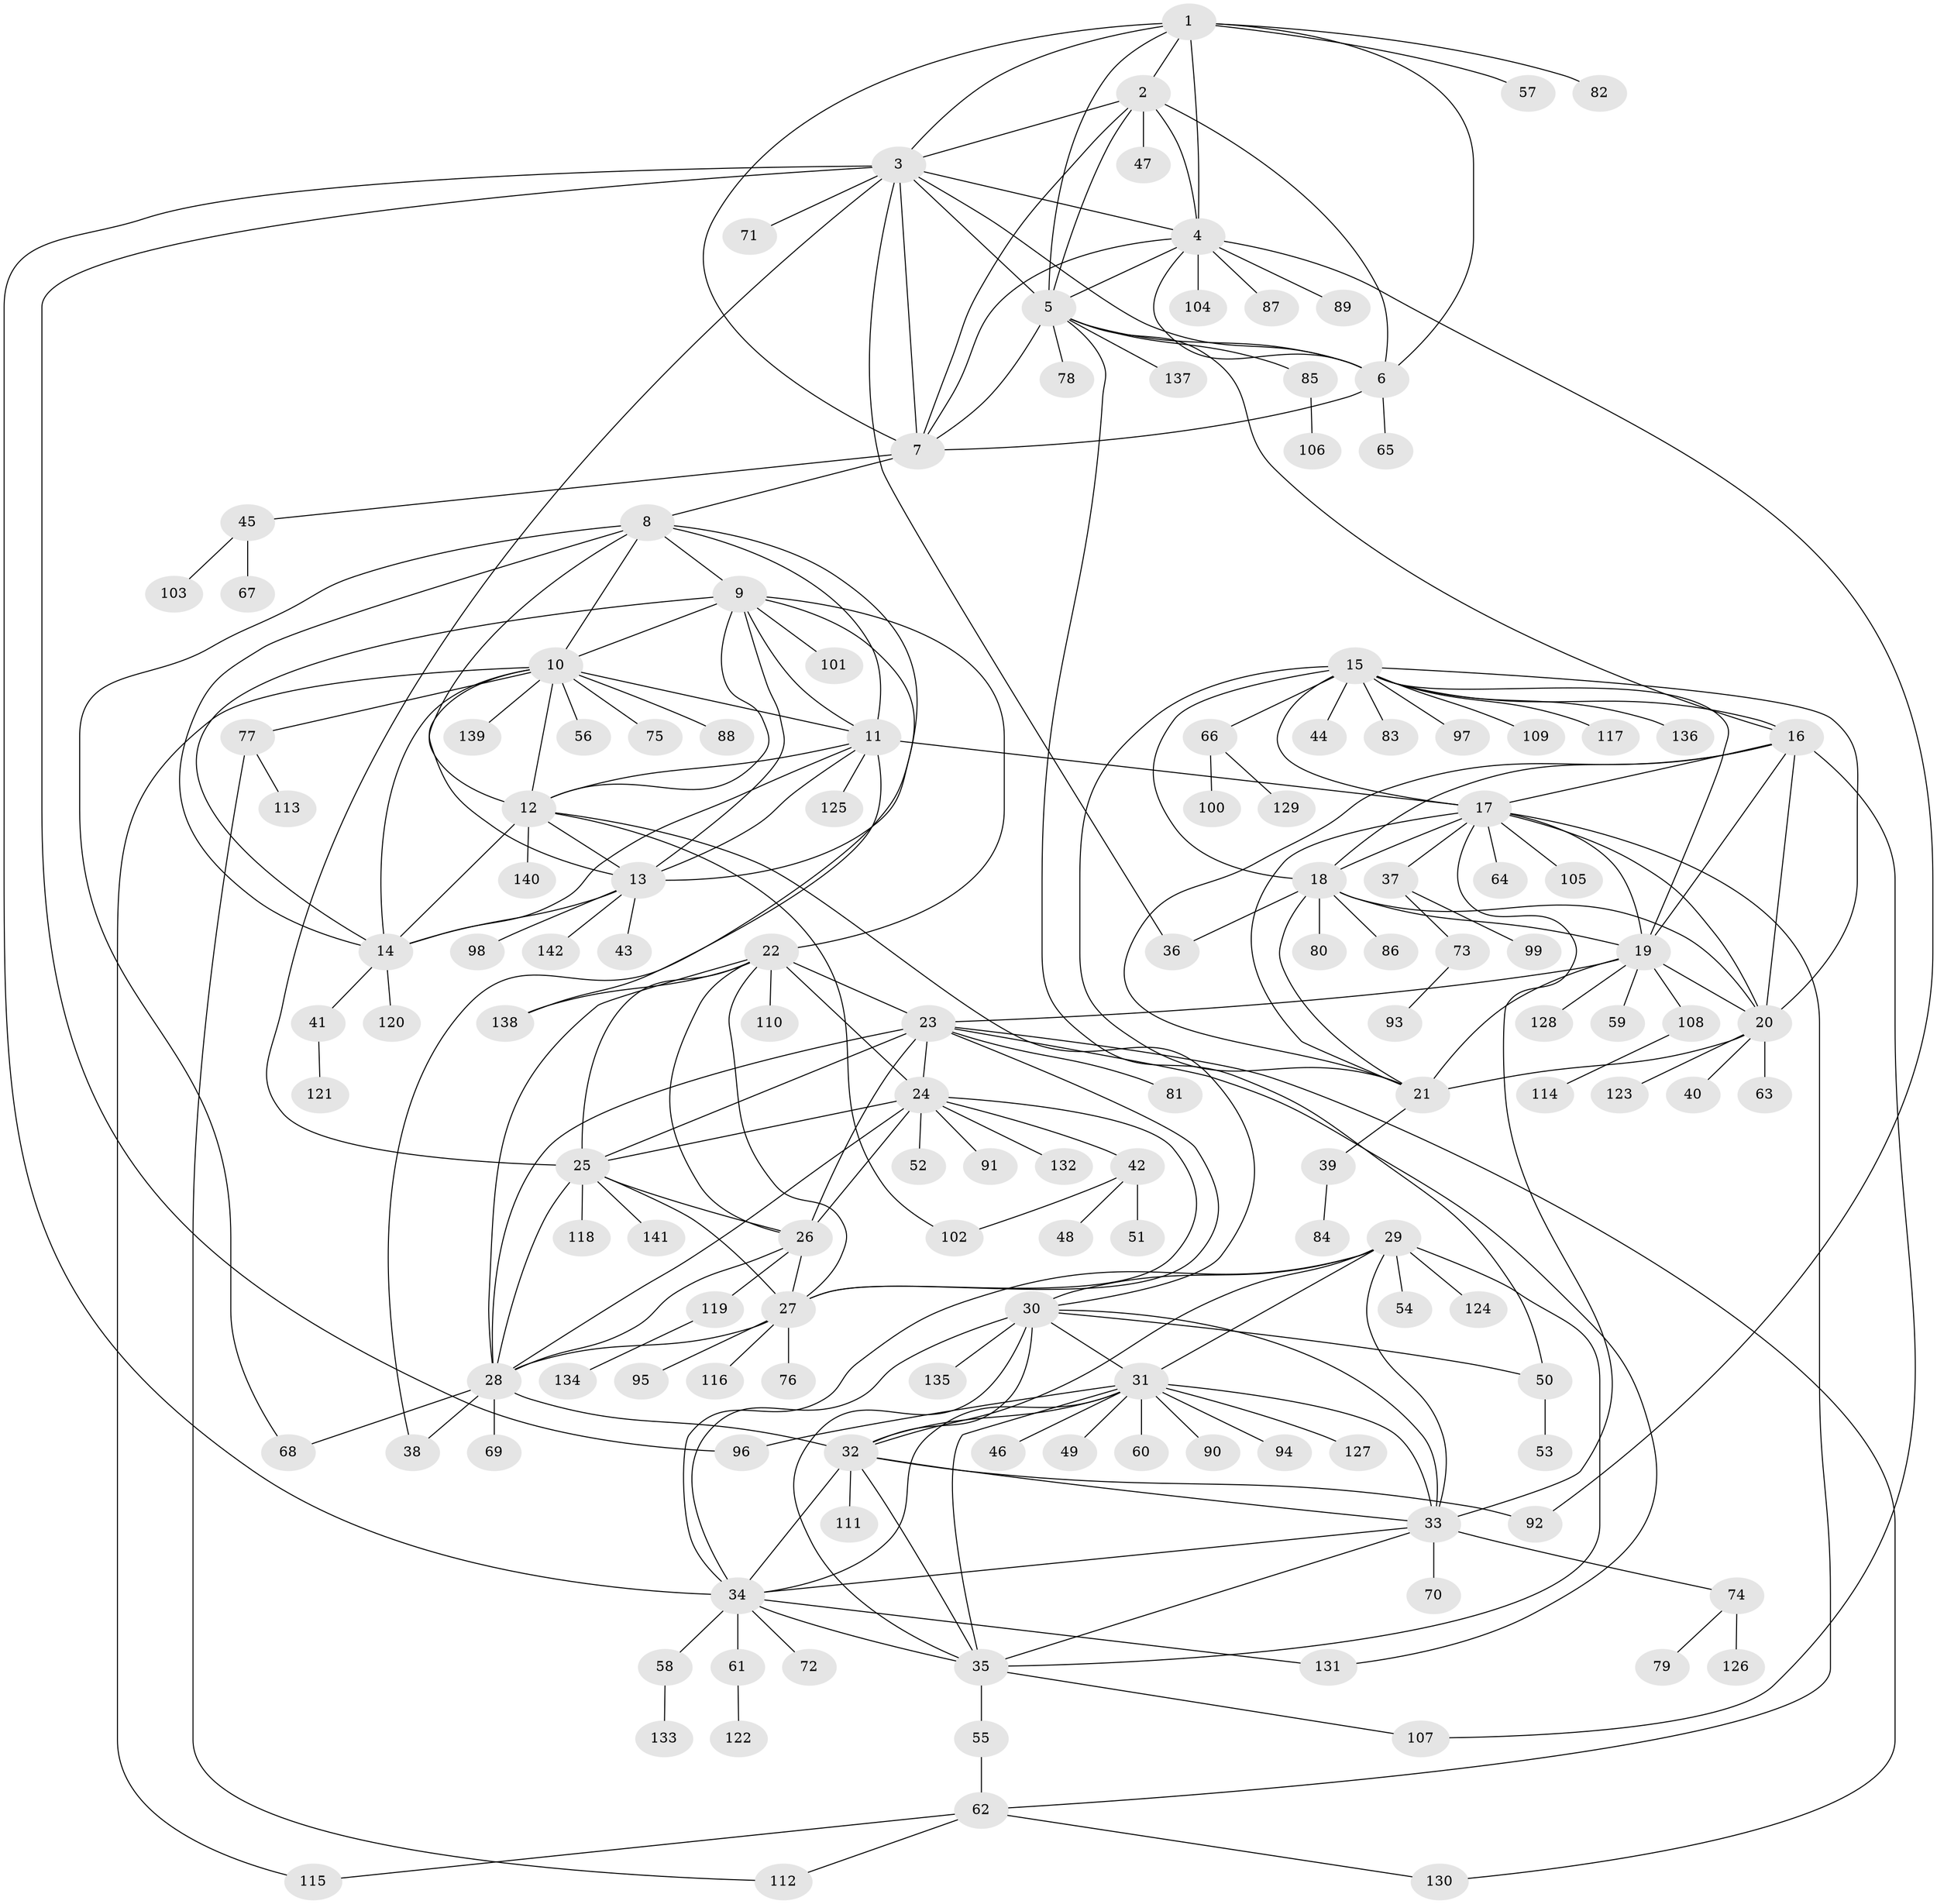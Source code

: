 // Generated by graph-tools (version 1.1) at 2025/11/02/27/25 16:11:36]
// undirected, 142 vertices, 236 edges
graph export_dot {
graph [start="1"]
  node [color=gray90,style=filled];
  1;
  2;
  3;
  4;
  5;
  6;
  7;
  8;
  9;
  10;
  11;
  12;
  13;
  14;
  15;
  16;
  17;
  18;
  19;
  20;
  21;
  22;
  23;
  24;
  25;
  26;
  27;
  28;
  29;
  30;
  31;
  32;
  33;
  34;
  35;
  36;
  37;
  38;
  39;
  40;
  41;
  42;
  43;
  44;
  45;
  46;
  47;
  48;
  49;
  50;
  51;
  52;
  53;
  54;
  55;
  56;
  57;
  58;
  59;
  60;
  61;
  62;
  63;
  64;
  65;
  66;
  67;
  68;
  69;
  70;
  71;
  72;
  73;
  74;
  75;
  76;
  77;
  78;
  79;
  80;
  81;
  82;
  83;
  84;
  85;
  86;
  87;
  88;
  89;
  90;
  91;
  92;
  93;
  94;
  95;
  96;
  97;
  98;
  99;
  100;
  101;
  102;
  103;
  104;
  105;
  106;
  107;
  108;
  109;
  110;
  111;
  112;
  113;
  114;
  115;
  116;
  117;
  118;
  119;
  120;
  121;
  122;
  123;
  124;
  125;
  126;
  127;
  128;
  129;
  130;
  131;
  132;
  133;
  134;
  135;
  136;
  137;
  138;
  139;
  140;
  141;
  142;
  1 -- 2;
  1 -- 3;
  1 -- 4;
  1 -- 5;
  1 -- 6;
  1 -- 7;
  1 -- 57;
  1 -- 82;
  2 -- 3;
  2 -- 4;
  2 -- 5;
  2 -- 6;
  2 -- 7;
  2 -- 47;
  3 -- 4;
  3 -- 5;
  3 -- 6;
  3 -- 7;
  3 -- 25;
  3 -- 34;
  3 -- 36;
  3 -- 71;
  3 -- 96;
  4 -- 5;
  4 -- 6;
  4 -- 7;
  4 -- 87;
  4 -- 89;
  4 -- 92;
  4 -- 104;
  5 -- 6;
  5 -- 7;
  5 -- 16;
  5 -- 50;
  5 -- 78;
  5 -- 85;
  5 -- 137;
  6 -- 7;
  6 -- 65;
  7 -- 8;
  7 -- 45;
  8 -- 9;
  8 -- 10;
  8 -- 11;
  8 -- 12;
  8 -- 13;
  8 -- 14;
  8 -- 68;
  9 -- 10;
  9 -- 11;
  9 -- 12;
  9 -- 13;
  9 -- 14;
  9 -- 22;
  9 -- 38;
  9 -- 101;
  10 -- 11;
  10 -- 12;
  10 -- 13;
  10 -- 14;
  10 -- 56;
  10 -- 75;
  10 -- 77;
  10 -- 88;
  10 -- 115;
  10 -- 139;
  11 -- 12;
  11 -- 13;
  11 -- 14;
  11 -- 17;
  11 -- 125;
  11 -- 138;
  12 -- 13;
  12 -- 14;
  12 -- 30;
  12 -- 102;
  12 -- 140;
  13 -- 14;
  13 -- 43;
  13 -- 98;
  13 -- 142;
  14 -- 41;
  14 -- 120;
  15 -- 16;
  15 -- 17;
  15 -- 18;
  15 -- 19;
  15 -- 20;
  15 -- 21;
  15 -- 44;
  15 -- 66;
  15 -- 83;
  15 -- 97;
  15 -- 109;
  15 -- 117;
  15 -- 136;
  16 -- 17;
  16 -- 18;
  16 -- 19;
  16 -- 20;
  16 -- 21;
  16 -- 107;
  17 -- 18;
  17 -- 19;
  17 -- 20;
  17 -- 21;
  17 -- 33;
  17 -- 37;
  17 -- 62;
  17 -- 64;
  17 -- 105;
  18 -- 19;
  18 -- 20;
  18 -- 21;
  18 -- 36;
  18 -- 80;
  18 -- 86;
  19 -- 20;
  19 -- 21;
  19 -- 23;
  19 -- 59;
  19 -- 108;
  19 -- 128;
  20 -- 21;
  20 -- 40;
  20 -- 63;
  20 -- 123;
  21 -- 39;
  22 -- 23;
  22 -- 24;
  22 -- 25;
  22 -- 26;
  22 -- 27;
  22 -- 28;
  22 -- 110;
  22 -- 138;
  23 -- 24;
  23 -- 25;
  23 -- 26;
  23 -- 27;
  23 -- 28;
  23 -- 81;
  23 -- 130;
  23 -- 131;
  24 -- 25;
  24 -- 26;
  24 -- 27;
  24 -- 28;
  24 -- 42;
  24 -- 52;
  24 -- 91;
  24 -- 132;
  25 -- 26;
  25 -- 27;
  25 -- 28;
  25 -- 118;
  25 -- 141;
  26 -- 27;
  26 -- 28;
  26 -- 119;
  27 -- 28;
  27 -- 76;
  27 -- 95;
  27 -- 116;
  28 -- 32;
  28 -- 38;
  28 -- 68;
  28 -- 69;
  29 -- 30;
  29 -- 31;
  29 -- 32;
  29 -- 33;
  29 -- 34;
  29 -- 35;
  29 -- 54;
  29 -- 124;
  30 -- 31;
  30 -- 32;
  30 -- 33;
  30 -- 34;
  30 -- 35;
  30 -- 50;
  30 -- 135;
  31 -- 32;
  31 -- 33;
  31 -- 34;
  31 -- 35;
  31 -- 46;
  31 -- 49;
  31 -- 60;
  31 -- 90;
  31 -- 94;
  31 -- 96;
  31 -- 127;
  32 -- 33;
  32 -- 34;
  32 -- 35;
  32 -- 92;
  32 -- 111;
  33 -- 34;
  33 -- 35;
  33 -- 70;
  33 -- 74;
  34 -- 35;
  34 -- 58;
  34 -- 61;
  34 -- 72;
  34 -- 131;
  35 -- 55;
  35 -- 107;
  37 -- 73;
  37 -- 99;
  39 -- 84;
  41 -- 121;
  42 -- 48;
  42 -- 51;
  42 -- 102;
  45 -- 67;
  45 -- 103;
  50 -- 53;
  55 -- 62;
  58 -- 133;
  61 -- 122;
  62 -- 112;
  62 -- 115;
  62 -- 130;
  66 -- 100;
  66 -- 129;
  73 -- 93;
  74 -- 79;
  74 -- 126;
  77 -- 112;
  77 -- 113;
  85 -- 106;
  108 -- 114;
  119 -- 134;
}
